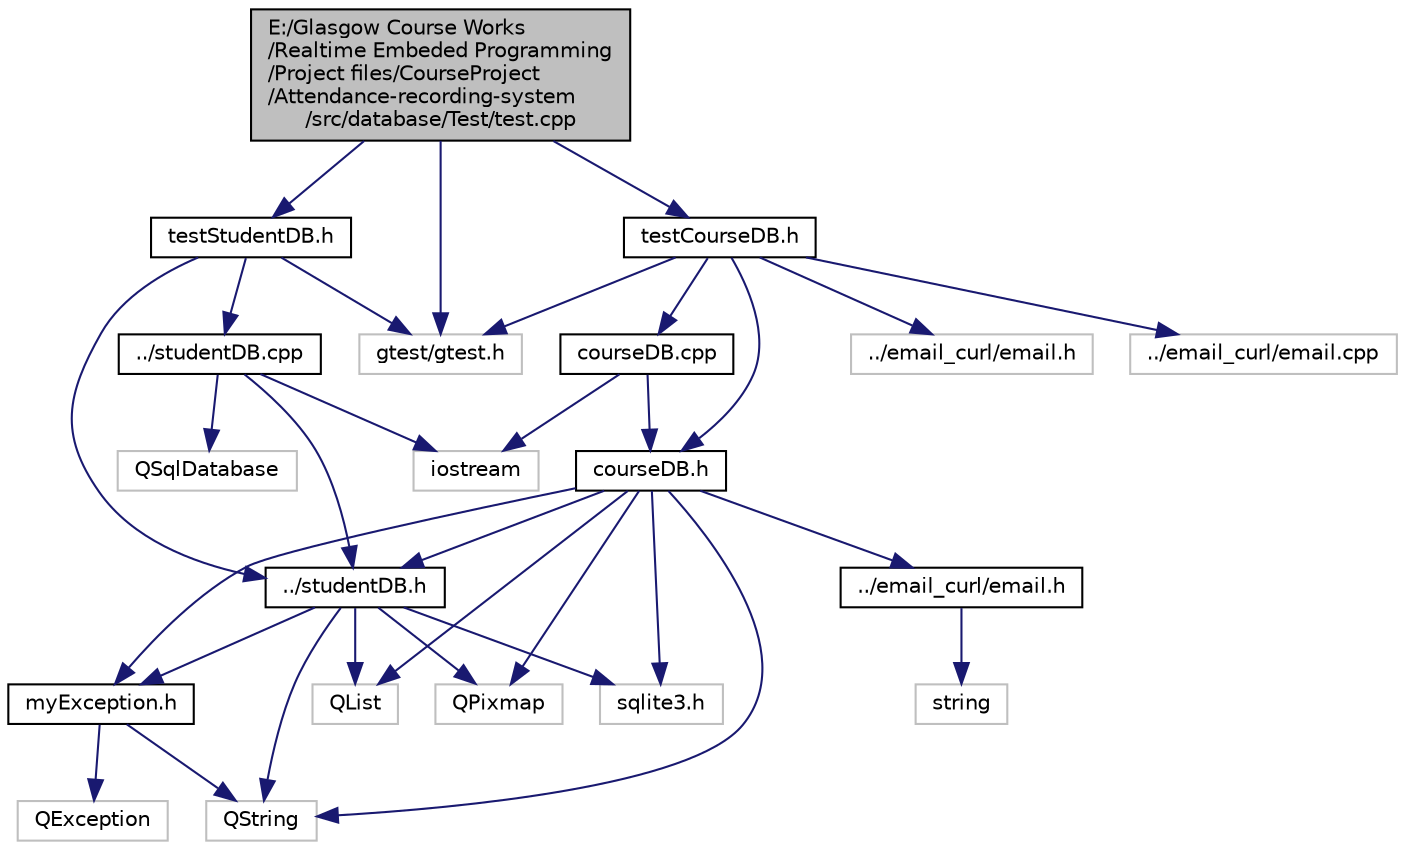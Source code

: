 digraph "E:/Glasgow Course Works/Realtime Embeded Programming/Project files/CourseProject/Attendance-recording-system/src/database/Test/test.cpp"
{
  edge [fontname="Helvetica",fontsize="10",labelfontname="Helvetica",labelfontsize="10"];
  node [fontname="Helvetica",fontsize="10",shape=record];
  Node1 [label="E:/Glasgow Course Works\l/Realtime Embeded Programming\l/Project files/CourseProject\l/Attendance-recording-system\l/src/database/Test/test.cpp",height=0.2,width=0.4,color="black", fillcolor="grey75", style="filled", fontcolor="black"];
  Node1 -> Node2 [color="midnightblue",fontsize="10",style="solid"];
  Node2 [label="gtest/gtest.h",height=0.2,width=0.4,color="grey75", fillcolor="white", style="filled"];
  Node1 -> Node3 [color="midnightblue",fontsize="10",style="solid"];
  Node3 [label="testStudentDB.h",height=0.2,width=0.4,color="black", fillcolor="white", style="filled",URL="$test_student_d_b_8h.html"];
  Node3 -> Node4 [color="midnightblue",fontsize="10",style="solid"];
  Node4 [label="../studentDB.h",height=0.2,width=0.4,color="black", fillcolor="white", style="filled",URL="$student_d_b_8h.html"];
  Node4 -> Node5 [color="midnightblue",fontsize="10",style="solid"];
  Node5 [label="sqlite3.h",height=0.2,width=0.4,color="grey75", fillcolor="white", style="filled"];
  Node4 -> Node6 [color="midnightblue",fontsize="10",style="solid"];
  Node6 [label="myException.h",height=0.2,width=0.4,color="black", fillcolor="white", style="filled",URL="$my_exception_8h.html"];
  Node6 -> Node7 [color="midnightblue",fontsize="10",style="solid"];
  Node7 [label="QException",height=0.2,width=0.4,color="grey75", fillcolor="white", style="filled"];
  Node6 -> Node8 [color="midnightblue",fontsize="10",style="solid"];
  Node8 [label="QString",height=0.2,width=0.4,color="grey75", fillcolor="white", style="filled"];
  Node4 -> Node8 [color="midnightblue",fontsize="10",style="solid"];
  Node4 -> Node9 [color="midnightblue",fontsize="10",style="solid"];
  Node9 [label="QList",height=0.2,width=0.4,color="grey75", fillcolor="white", style="filled"];
  Node4 -> Node10 [color="midnightblue",fontsize="10",style="solid"];
  Node10 [label="QPixmap",height=0.2,width=0.4,color="grey75", fillcolor="white", style="filled"];
  Node3 -> Node11 [color="midnightblue",fontsize="10",style="solid"];
  Node11 [label="../studentDB.cpp",height=0.2,width=0.4,color="black", fillcolor="white", style="filled",URL="$student_d_b_8cpp.html"];
  Node11 -> Node4 [color="midnightblue",fontsize="10",style="solid"];
  Node11 -> Node12 [color="midnightblue",fontsize="10",style="solid"];
  Node12 [label="iostream",height=0.2,width=0.4,color="grey75", fillcolor="white", style="filled"];
  Node11 -> Node13 [color="midnightblue",fontsize="10",style="solid"];
  Node13 [label="QSqlDatabase",height=0.2,width=0.4,color="grey75", fillcolor="white", style="filled"];
  Node3 -> Node2 [color="midnightblue",fontsize="10",style="solid"];
  Node1 -> Node14 [color="midnightblue",fontsize="10",style="solid"];
  Node14 [label="testCourseDB.h",height=0.2,width=0.4,color="black", fillcolor="white", style="filled",URL="$test_course_d_b_8h.html"];
  Node14 -> Node2 [color="midnightblue",fontsize="10",style="solid"];
  Node14 -> Node15 [color="midnightblue",fontsize="10",style="solid"];
  Node15 [label="courseDB.h",height=0.2,width=0.4,color="black", fillcolor="white", style="filled",URL="$course_d_b_8h.html"];
  Node15 -> Node5 [color="midnightblue",fontsize="10",style="solid"];
  Node15 -> Node6 [color="midnightblue",fontsize="10",style="solid"];
  Node15 -> Node8 [color="midnightblue",fontsize="10",style="solid"];
  Node15 -> Node9 [color="midnightblue",fontsize="10",style="solid"];
  Node15 -> Node10 [color="midnightblue",fontsize="10",style="solid"];
  Node15 -> Node4 [color="midnightblue",fontsize="10",style="solid"];
  Node15 -> Node16 [color="midnightblue",fontsize="10",style="solid"];
  Node16 [label="../email_curl/email.h",height=0.2,width=0.4,color="black", fillcolor="white", style="filled",URL="$email_8h.html"];
  Node16 -> Node17 [color="midnightblue",fontsize="10",style="solid"];
  Node17 [label="string",height=0.2,width=0.4,color="grey75", fillcolor="white", style="filled"];
  Node14 -> Node18 [color="midnightblue",fontsize="10",style="solid"];
  Node18 [label="courseDB.cpp",height=0.2,width=0.4,color="black", fillcolor="white", style="filled",URL="$course_d_b_8cpp.html"];
  Node18 -> Node15 [color="midnightblue",fontsize="10",style="solid"];
  Node18 -> Node12 [color="midnightblue",fontsize="10",style="solid"];
  Node14 -> Node19 [color="midnightblue",fontsize="10",style="solid"];
  Node19 [label="../email_curl/email.h",height=0.2,width=0.4,color="grey75", fillcolor="white", style="filled"];
  Node14 -> Node20 [color="midnightblue",fontsize="10",style="solid"];
  Node20 [label="../email_curl/email.cpp",height=0.2,width=0.4,color="grey75", fillcolor="white", style="filled"];
}
